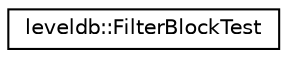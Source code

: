 digraph "Graphical Class Hierarchy"
{
  edge [fontname="Helvetica",fontsize="10",labelfontname="Helvetica",labelfontsize="10"];
  node [fontname="Helvetica",fontsize="10",shape=record];
  rankdir="LR";
  Node1 [label="leveldb::FilterBlockTest",height=0.2,width=0.4,color="black", fillcolor="white", style="filled",URL="$classleveldb_1_1_filter_block_test.html"];
}
